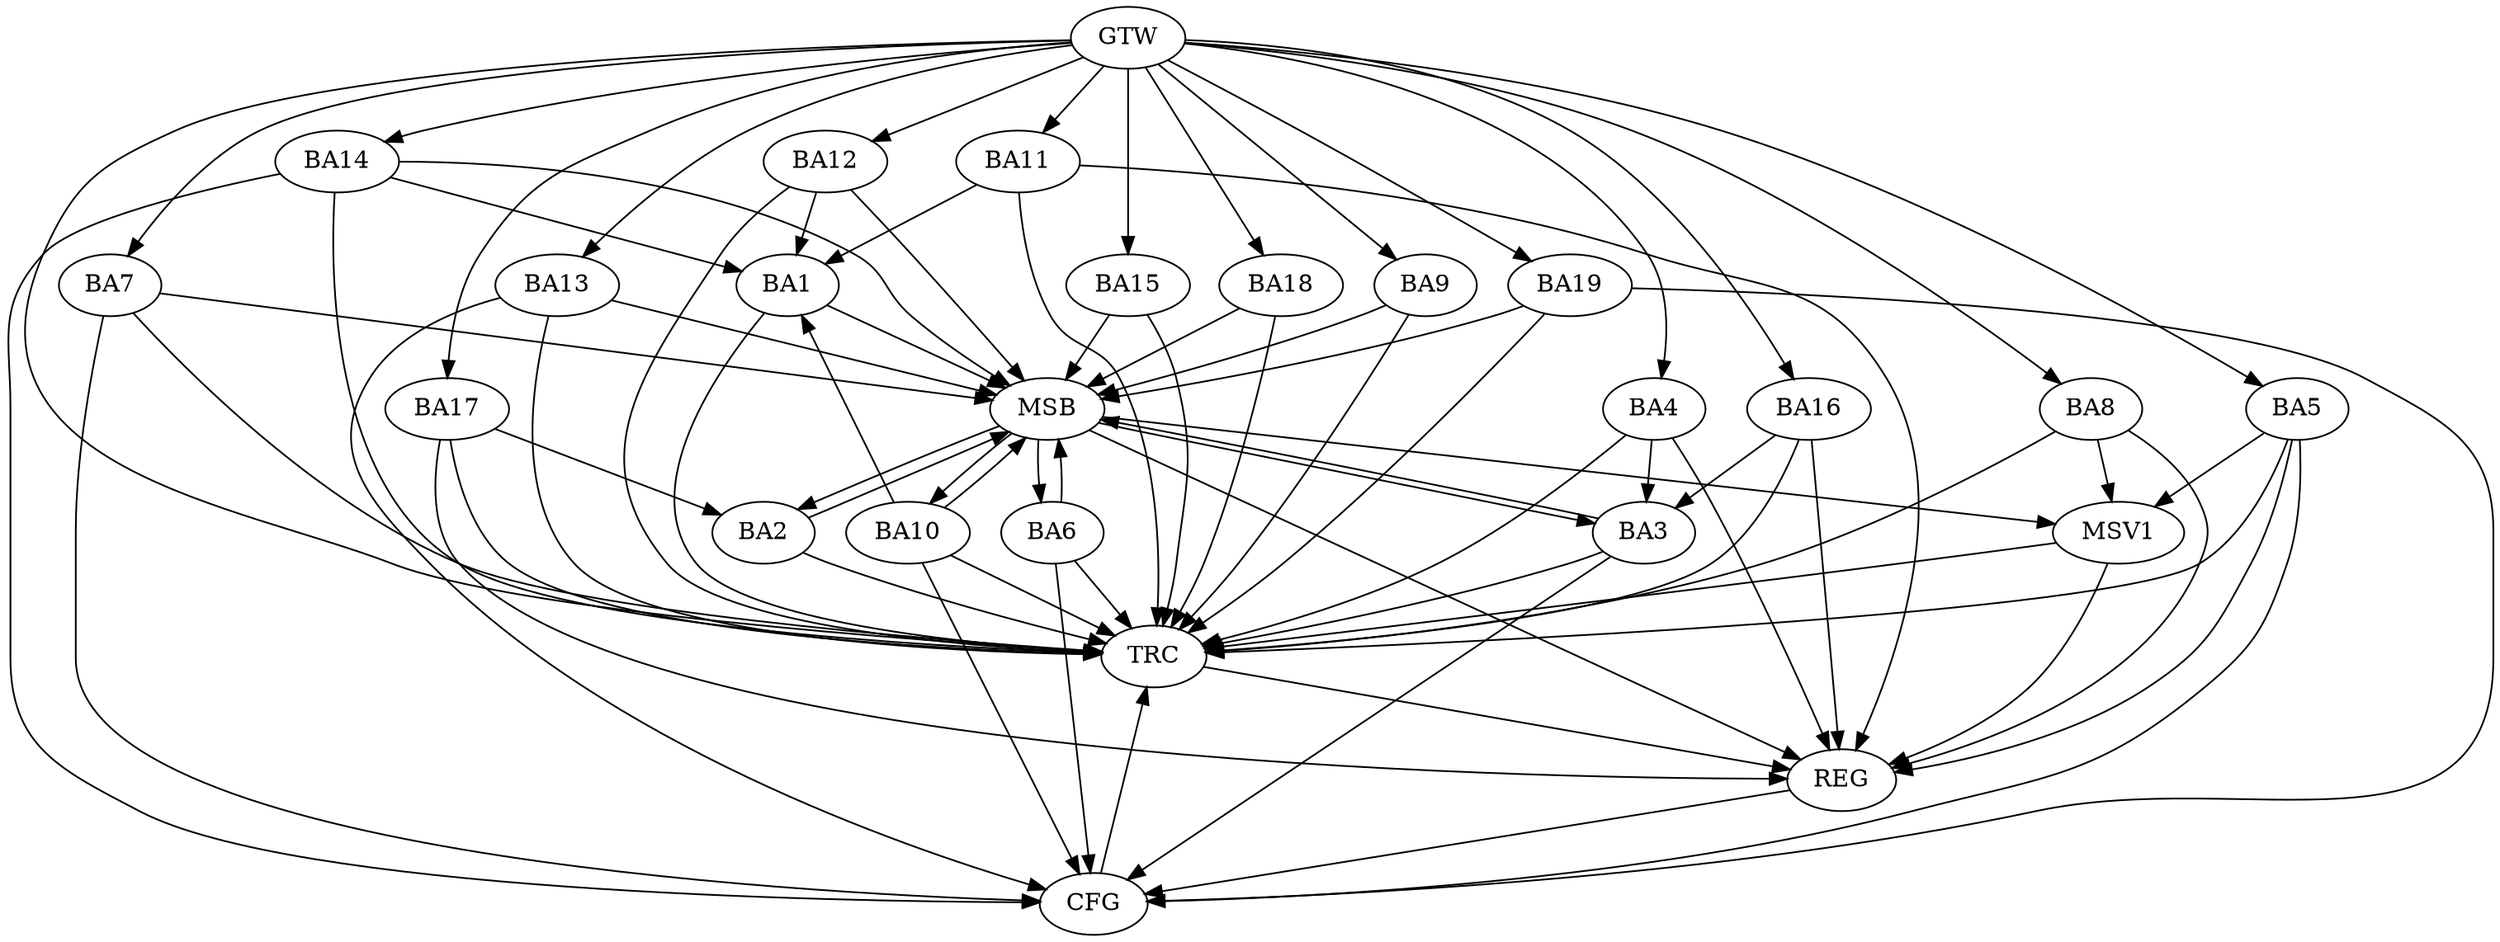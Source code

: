 strict digraph G {
  BA1 [ label="BA1" ];
  BA2 [ label="BA2" ];
  BA3 [ label="BA3" ];
  BA4 [ label="BA4" ];
  BA5 [ label="BA5" ];
  BA6 [ label="BA6" ];
  BA7 [ label="BA7" ];
  BA8 [ label="BA8" ];
  BA9 [ label="BA9" ];
  BA10 [ label="BA10" ];
  BA11 [ label="BA11" ];
  BA12 [ label="BA12" ];
  BA13 [ label="BA13" ];
  BA14 [ label="BA14" ];
  BA15 [ label="BA15" ];
  BA16 [ label="BA16" ];
  BA17 [ label="BA17" ];
  BA18 [ label="BA18" ];
  BA19 [ label="BA19" ];
  GTW [ label="GTW" ];
  REG [ label="REG" ];
  MSB [ label="MSB" ];
  CFG [ label="CFG" ];
  TRC [ label="TRC" ];
  MSV1 [ label="MSV1" ];
  BA4 -> BA3;
  BA16 -> BA3;
  BA17 -> BA2;
  GTW -> BA4;
  GTW -> BA5;
  GTW -> BA7;
  GTW -> BA8;
  GTW -> BA9;
  GTW -> BA11;
  GTW -> BA12;
  GTW -> BA13;
  GTW -> BA14;
  GTW -> BA15;
  GTW -> BA16;
  GTW -> BA17;
  GTW -> BA18;
  GTW -> BA19;
  BA4 -> REG;
  BA5 -> REG;
  BA8 -> REG;
  BA11 -> REG;
  BA16 -> REG;
  BA17 -> REG;
  BA1 -> MSB;
  MSB -> BA2;
  MSB -> REG;
  BA2 -> MSB;
  BA3 -> MSB;
  BA6 -> MSB;
  BA7 -> MSB;
  BA9 -> MSB;
  MSB -> BA6;
  BA10 -> MSB;
  BA12 -> MSB;
  MSB -> BA10;
  BA13 -> MSB;
  BA14 -> MSB;
  BA15 -> MSB;
  MSB -> BA3;
  BA18 -> MSB;
  BA19 -> MSB;
  BA3 -> CFG;
  BA6 -> CFG;
  BA7 -> CFG;
  BA14 -> CFG;
  BA5 -> CFG;
  BA19 -> CFG;
  BA13 -> CFG;
  BA10 -> CFG;
  REG -> CFG;
  BA1 -> TRC;
  BA2 -> TRC;
  BA3 -> TRC;
  BA4 -> TRC;
  BA5 -> TRC;
  BA6 -> TRC;
  BA7 -> TRC;
  BA8 -> TRC;
  BA9 -> TRC;
  BA10 -> TRC;
  BA11 -> TRC;
  BA12 -> TRC;
  BA13 -> TRC;
  BA14 -> TRC;
  BA15 -> TRC;
  BA16 -> TRC;
  BA17 -> TRC;
  BA18 -> TRC;
  BA19 -> TRC;
  GTW -> TRC;
  CFG -> TRC;
  TRC -> REG;
  BA14 -> BA1;
  BA11 -> BA1;
  BA12 -> BA1;
  BA10 -> BA1;
  BA5 -> MSV1;
  BA8 -> MSV1;
  MSB -> MSV1;
  MSV1 -> REG;
  MSV1 -> TRC;
}
